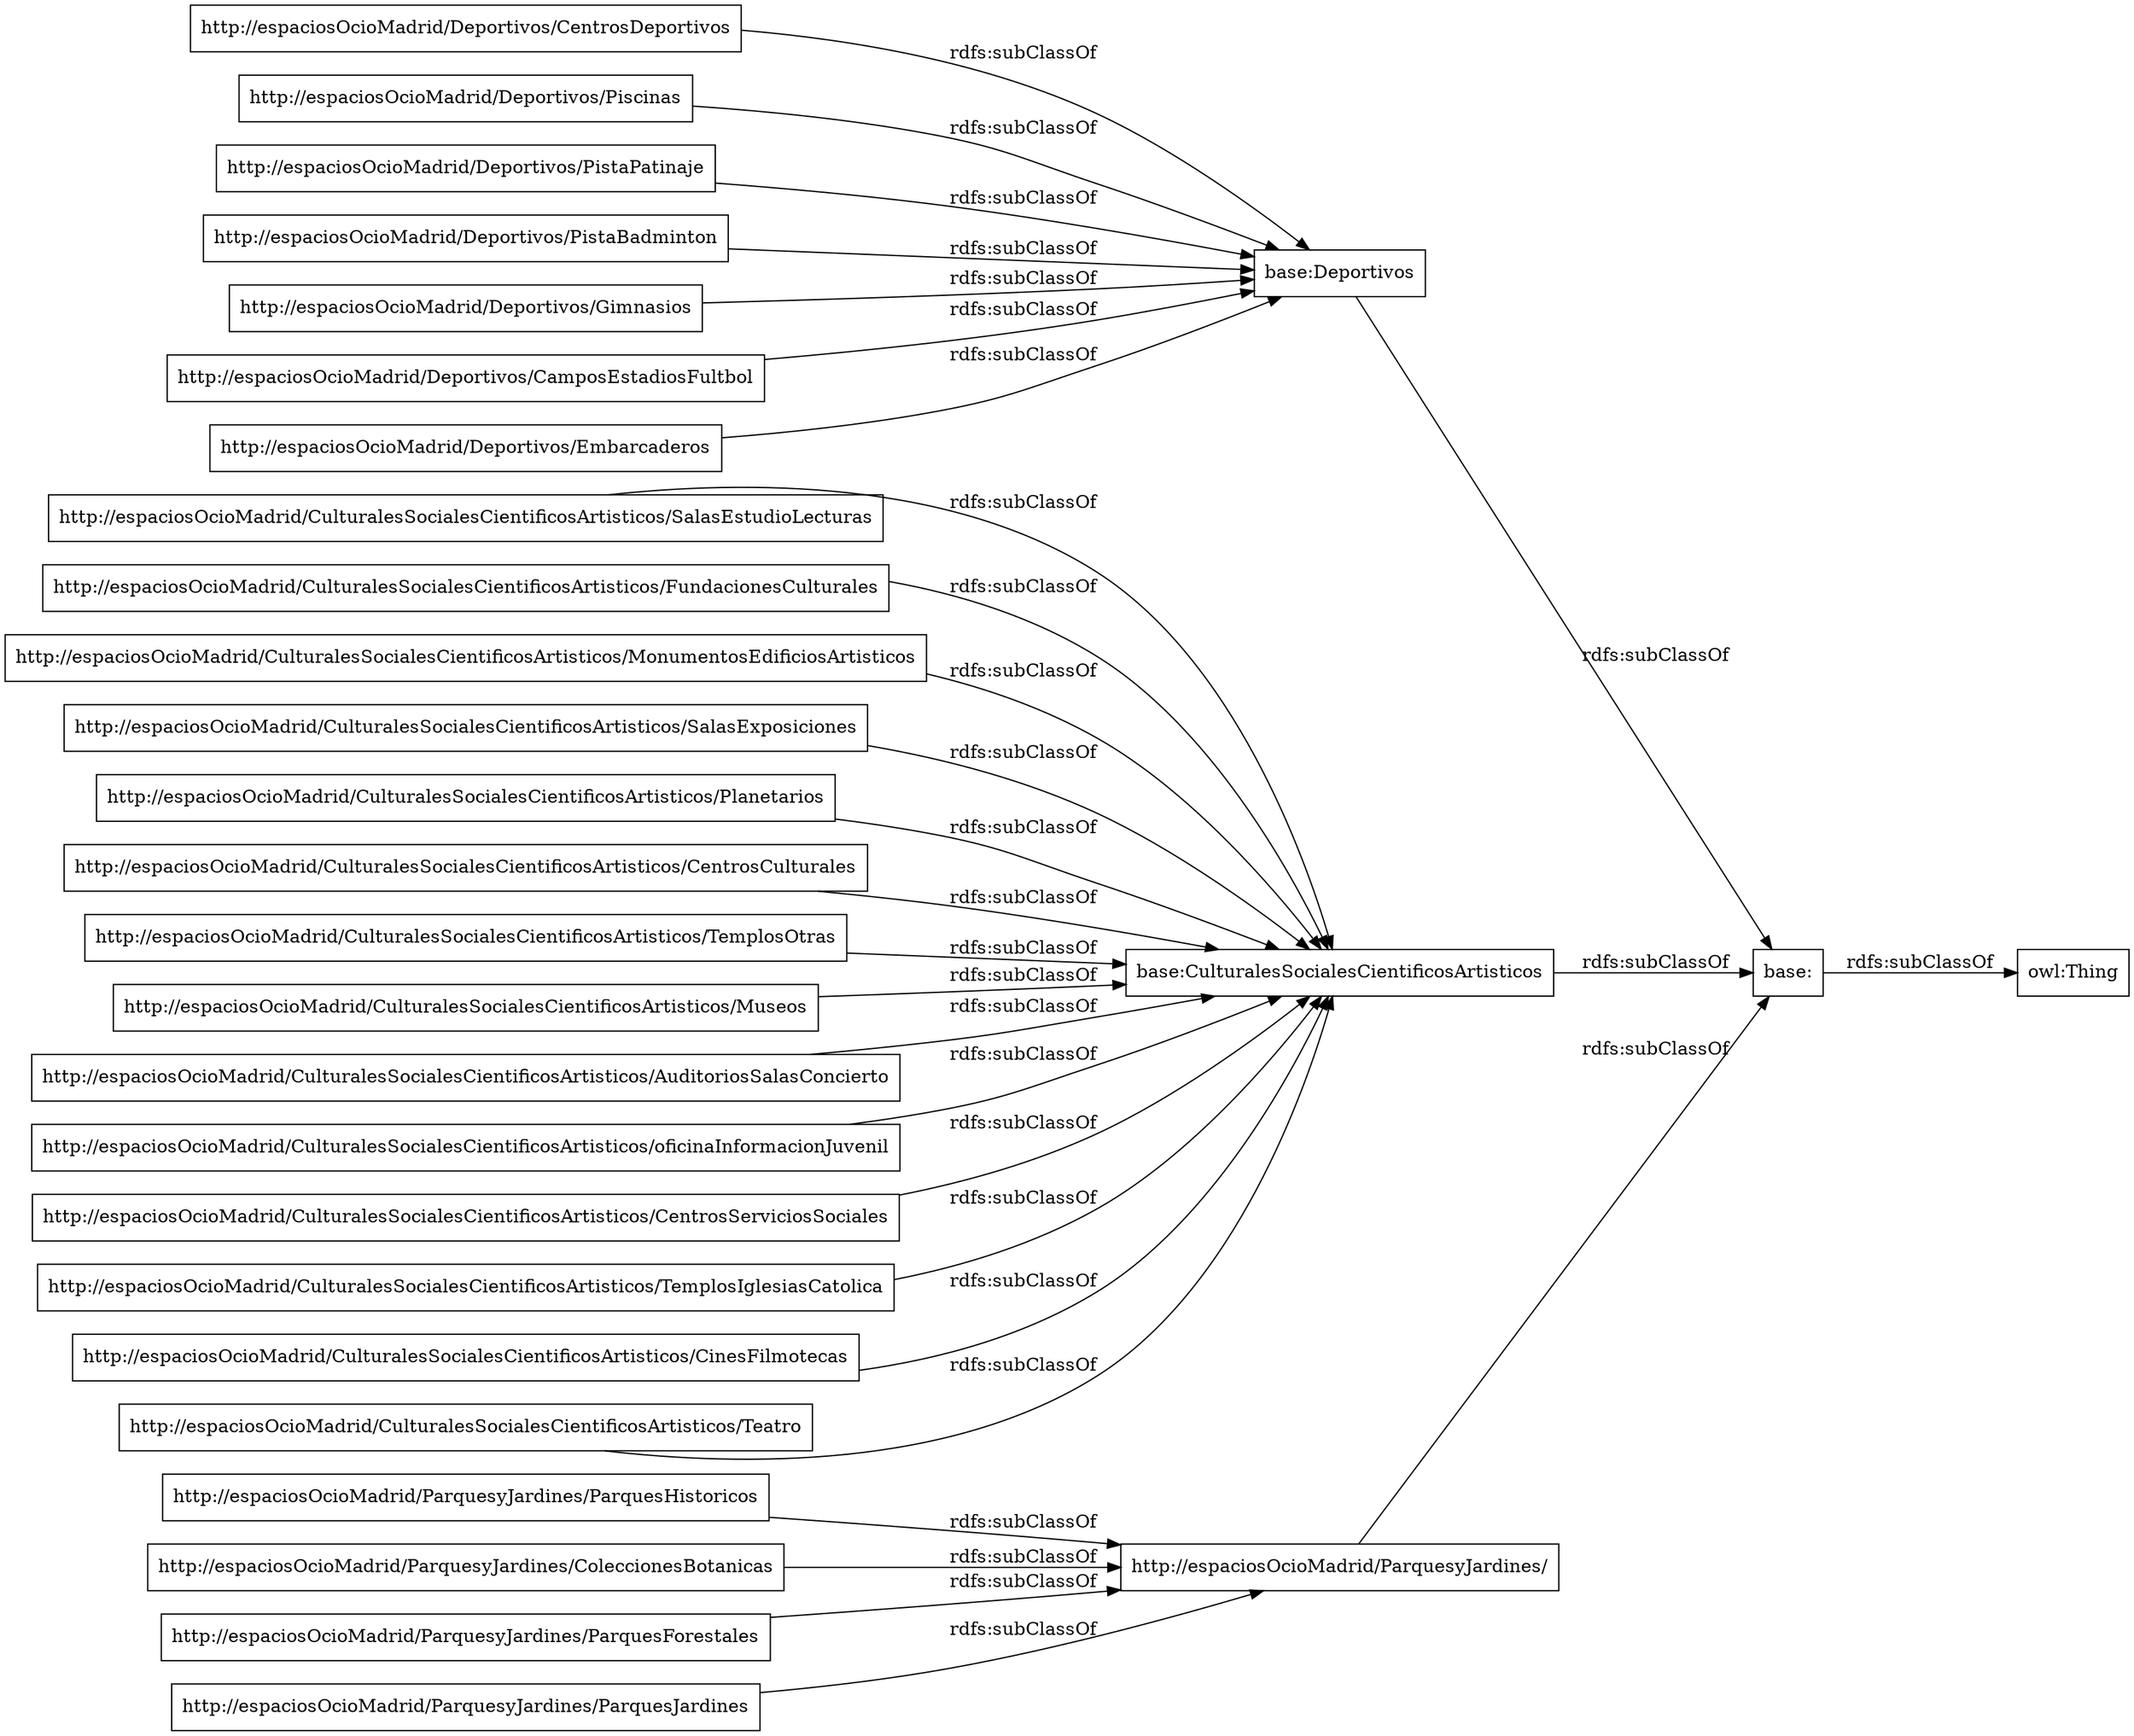 digraph ar2dtool_diagram { 
rankdir=LR;
size="1000"
node [shape = rectangle, color="black"]; "http://espaciosOcioMadrid/ParquesyJardines/ParquesHistoricos" "http://espaciosOcioMadrid/CulturalesSocialesCientificosArtisticos/TemplosIglesiasCatolica" "http://espaciosOcioMadrid/CulturalesSocialesCientificosArtisticos/CinesFilmotecas" "base:" "http://espaciosOcioMadrid/CulturalesSocialesCientificosArtisticos/Teatro" "http://espaciosOcioMadrid/ParquesyJardines/ColeccionesBotanicas" "http://espaciosOcioMadrid/CulturalesSocialesCientificosArtisticos/SalasEstudioLecturas" "http://espaciosOcioMadrid/ParquesyJardines/ParquesForestales" "http://espaciosOcioMadrid/CulturalesSocialesCientificosArtisticos/FundacionesCulturales" "http://espaciosOcioMadrid/CulturalesSocialesCientificosArtisticos/MonumentosEdificiosArtisticos" "http://espaciosOcioMadrid/Deportivos/Gimnasios" "http://espaciosOcioMadrid/Deportivos/CamposEstadiosFultbol" "http://espaciosOcioMadrid/Deportivos/Embarcaderos" "base:Deportivos" "http://espaciosOcioMadrid/Deportivos/CentrosDeportivos" "http://espaciosOcioMadrid/CulturalesSocialesCientificosArtisticos/SalasExposiciones" "http://espaciosOcioMadrid/CulturalesSocialesCientificosArtisticos/Planetarios" "base:CulturalesSocialesCientificosArtisticos" "http://espaciosOcioMadrid/ParquesyJardines/" "http://espaciosOcioMadrid/CulturalesSocialesCientificosArtisticos/CentrosCulturales" "http://espaciosOcioMadrid/CulturalesSocialesCientificosArtisticos/TemplosOtras" "http://espaciosOcioMadrid/CulturalesSocialesCientificosArtisticos/Museos" "http://espaciosOcioMadrid/CulturalesSocialesCientificosArtisticos/AuditoriosSalasConcierto" "http://espaciosOcioMadrid/CulturalesSocialesCientificosArtisticos/oficinaInformacionJuvenil" "http://espaciosOcioMadrid/Deportivos/Piscinas" "http://espaciosOcioMadrid/CulturalesSocialesCientificosArtisticos/CentrosServiciosSociales" "http://espaciosOcioMadrid/ParquesyJardines/ParquesJardines" "http://espaciosOcioMadrid/Deportivos/PistaPatinaje" "http://espaciosOcioMadrid/Deportivos/PistaBadminton" ; /*classes style*/
	"base:Deportivos" -> "base:" [ label = "rdfs:subClassOf" ];
	"http://espaciosOcioMadrid/CulturalesSocialesCientificosArtisticos/AuditoriosSalasConcierto" -> "base:CulturalesSocialesCientificosArtisticos" [ label = "rdfs:subClassOf" ];
	"http://espaciosOcioMadrid/CulturalesSocialesCientificosArtisticos/CentrosServiciosSociales" -> "base:CulturalesSocialesCientificosArtisticos" [ label = "rdfs:subClassOf" ];
	"http://espaciosOcioMadrid/CulturalesSocialesCientificosArtisticos/MonumentosEdificiosArtisticos" -> "base:CulturalesSocialesCientificosArtisticos" [ label = "rdfs:subClassOf" ];
	"http://espaciosOcioMadrid/ParquesyJardines/ParquesJardines" -> "http://espaciosOcioMadrid/ParquesyJardines/" [ label = "rdfs:subClassOf" ];
	"http://espaciosOcioMadrid/CulturalesSocialesCientificosArtisticos/CinesFilmotecas" -> "base:CulturalesSocialesCientificosArtisticos" [ label = "rdfs:subClassOf" ];
	"http://espaciosOcioMadrid/Deportivos/Embarcaderos" -> "base:Deportivos" [ label = "rdfs:subClassOf" ];
	"base:" -> "owl:Thing" [ label = "rdfs:subClassOf" ];
	"base:CulturalesSocialesCientificosArtisticos" -> "base:" [ label = "rdfs:subClassOf" ];
	"http://espaciosOcioMadrid/CulturalesSocialesCientificosArtisticos/SalasExposiciones" -> "base:CulturalesSocialesCientificosArtisticos" [ label = "rdfs:subClassOf" ];
	"http://espaciosOcioMadrid/Deportivos/PistaPatinaje" -> "base:Deportivos" [ label = "rdfs:subClassOf" ];
	"http://espaciosOcioMadrid/ParquesyJardines/" -> "base:" [ label = "rdfs:subClassOf" ];
	"http://espaciosOcioMadrid/CulturalesSocialesCientificosArtisticos/Teatro" -> "base:CulturalesSocialesCientificosArtisticos" [ label = "rdfs:subClassOf" ];
	"http://espaciosOcioMadrid/CulturalesSocialesCientificosArtisticos/SalasEstudioLecturas" -> "base:CulturalesSocialesCientificosArtisticos" [ label = "rdfs:subClassOf" ];
	"http://espaciosOcioMadrid/CulturalesSocialesCientificosArtisticos/oficinaInformacionJuvenil" -> "base:CulturalesSocialesCientificosArtisticos" [ label = "rdfs:subClassOf" ];
	"http://espaciosOcioMadrid/ParquesyJardines/ParquesHistoricos" -> "http://espaciosOcioMadrid/ParquesyJardines/" [ label = "rdfs:subClassOf" ];
	"http://espaciosOcioMadrid/Deportivos/PistaBadminton" -> "base:Deportivos" [ label = "rdfs:subClassOf" ];
	"http://espaciosOcioMadrid/CulturalesSocialesCientificosArtisticos/Museos" -> "base:CulturalesSocialesCientificosArtisticos" [ label = "rdfs:subClassOf" ];
	"http://espaciosOcioMadrid/Deportivos/Gimnasios" -> "base:Deportivos" [ label = "rdfs:subClassOf" ];
	"http://espaciosOcioMadrid/Deportivos/CentrosDeportivos" -> "base:Deportivos" [ label = "rdfs:subClassOf" ];
	"http://espaciosOcioMadrid/ParquesyJardines/ParquesForestales" -> "http://espaciosOcioMadrid/ParquesyJardines/" [ label = "rdfs:subClassOf" ];
	"http://espaciosOcioMadrid/Deportivos/CamposEstadiosFultbol" -> "base:Deportivos" [ label = "rdfs:subClassOf" ];
	"http://espaciosOcioMadrid/CulturalesSocialesCientificosArtisticos/FundacionesCulturales" -> "base:CulturalesSocialesCientificosArtisticos" [ label = "rdfs:subClassOf" ];
	"http://espaciosOcioMadrid/CulturalesSocialesCientificosArtisticos/Planetarios" -> "base:CulturalesSocialesCientificosArtisticos" [ label = "rdfs:subClassOf" ];
	"http://espaciosOcioMadrid/CulturalesSocialesCientificosArtisticos/CentrosCulturales" -> "base:CulturalesSocialesCientificosArtisticos" [ label = "rdfs:subClassOf" ];
	"http://espaciosOcioMadrid/ParquesyJardines/ColeccionesBotanicas" -> "http://espaciosOcioMadrid/ParquesyJardines/" [ label = "rdfs:subClassOf" ];
	"http://espaciosOcioMadrid/CulturalesSocialesCientificosArtisticos/TemplosIglesiasCatolica" -> "base:CulturalesSocialesCientificosArtisticos" [ label = "rdfs:subClassOf" ];
	"http://espaciosOcioMadrid/CulturalesSocialesCientificosArtisticos/TemplosOtras" -> "base:CulturalesSocialesCientificosArtisticos" [ label = "rdfs:subClassOf" ];
	"http://espaciosOcioMadrid/Deportivos/Piscinas" -> "base:Deportivos" [ label = "rdfs:subClassOf" ];

}
